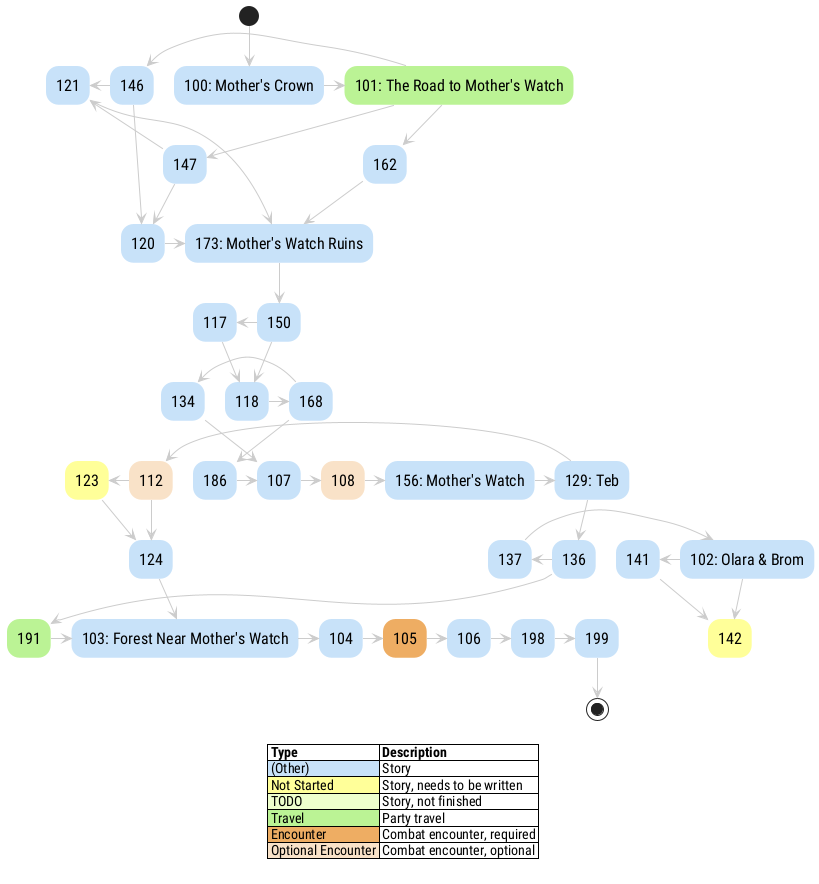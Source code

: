 @startuml

' title IASO Story Graph

skinparam {
	DefaultFontName Roboto Condensed
	DefaultFontSize 16
	shadowing false
	HyperlinkUnderline false
	HyperlinkColor #000000

	
	ArrowColor #cccccc
	BackgroundColor #ffffff
	
	ActivityBackgroundColor #C8E2F9
	ActivityBorderColor #C8E2F9

  ActivityBackgroundColor<<NotStarted>> #ffff99
  ActivityBorderColor<<NotStarted>> #ffff99
  ActivityBackgroundColor<<TODO>> #eeffcc
  ActivityBorderColor<<TODO>> #eeffcc
  ActivityBackgroundColor<<OptionalEncounter>> #F9E2C8
  ActivityBorderColor<<OptionalEncounter>> #F9E2C8
  ActivityBackgroundColor<<Encounter>> #EEAD63
  ActivityBorderColor<<Encounter>> #EEAD63
  ActivityBackgroundColor<<Travel>> #BBF395
  ActivityBorderColor<<Travel>> #BBF395
	LegendBackgroundColor transparent
	LegendBorderColor transparent
	LegendBorderThickness 0
}

(*) --> "[[100-mothers-crown.html 100: Mother's Crown]]" as e100 
e100 -r-> "[[101-road-to-mothers-watch.html 101: The Road to Mother's Watch]]" as e101 <<Travel>>
e101 -l-> "[[146-scrappers-deaf.html 146]]" as e146 
e101 --> "[[147-striders-blind.html 147]]" as e147 
e101 --> "[[162-scrappers-surprise.html 162]]" as e162 
"[[102-olaras-cave.html 102: Olara & Brom]]" as e102  -l-> "[[141-iaso-brom.html 141]]" as e141 
e102 --> "[[142-back-down.html 142]]" as e142 <<NotStarted>>
"[[103-cardiac-event.html 103: Forest Near Mother's Watch]]" as e103  -r-> "[[104-clear.html 104]]" as e104 
e104 -r-> "[[105-striders.html 105]]" as e105 <<Encounter>>
e105 -r-> "[[106-all-mother-mountain.html 106]]" as e106 
e106 -r-> "[[198-corruptor-module.html 198]]" as e198 
"[[107-lab.html 107]]" as e107  -r-> "[[108-exit.html 108]]" as e108 <<OptionalEncounter>>
e108 -r-> "[[156-mothers-watch.html 156: Mother's Watch]]" as e156 
"[[112-leave-tonight.html 112]]" as e112 <<OptionalEncounter>> -l-> "[[123-iaso-brom-olara.html 123]]" as e123 <<NotStarted>>
e112 --> "[[124-back-to-mothers-watch.html 124]]" as e124 
"[[117-medical-focus.html 117]]" as e117  -r-> "[[118-focus.html 118]]" as e118 
e118 -r-> "[[168-power-wall.html 168]]" as e168 
"[[120-scrappers-incoming.html 120]]" as e120  -r-> "[[173-ruins-entrance.html 173: Mother's Watch Ruins]]" as e173 
"[[121-scrappers-treeline.html 121]]" as e121  -r-> e173
e123 -r-> e124
e124 -r-> e103
"[[129-teb.html 129: Teb]]" as e129  -l-> e112
e129 --> "[[136-leave-tomorrow.html 136]]" as e136 
"[[134-synchronize.html 134]]" as e134  -r-> e107
e136 -l-> "[[137-leave-morning.html 137]]" as e137 
e136 --> "[[191-not-interested.html 191]]" as e191 <<Travel>>
e137 -r-> e102
e141 -r-> e142
e146 -l-> e121
e146 --> e120
e147 -l-> e121
e147 --> e120
"[[150-the-blinking-light.html 150]]" as e150  -l-> e117
e150 --> e118
e156 -r-> e129
e162 -r-> e173
e168 -l-> e134
e168 --> "[[186-no-synchronize.html 186]]" as e186 
e173 --> e150
e186 -r-> e107
e191 -r-> e103
e198 -r-> "[[199-what-next.html 199]]" as e199 
e199 --> (*)

legend
|= Type |= Description |
|<#C8E2F9> (Other) | Story |
|<#ffff99> Not Started | Story, needs to be written |
|<#eeffcc> TODO | Story, not finished |
|<#BBF395> Travel | Party travel |
|<#EEAD63> Encounter | Combat encounter, required |
|<#F9E2C8> Optional Encounter | Combat encounter, optional |
endlegend


@enduml
